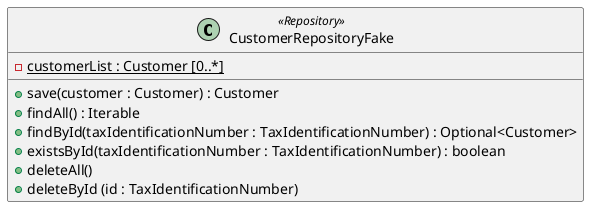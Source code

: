 @startuml

class CustomerRepositoryFake<<Repository>> {
    - customerList : Customer [0..*] {static}

    + save(customer : Customer) : Customer
    + findAll() : Iterable
    + findById(taxIdentificationNumber : TaxIdentificationNumber) : Optional<Customer>
    + existsById(taxIdentificationNumber : TaxIdentificationNumber) : boolean
    + deleteAll()
    + deleteById (id : TaxIdentificationNumber)
}

@enduml